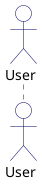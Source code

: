 @startuml did-flow
skinparam backgroundColor transparent
skinparam defalutFontSize 12
skinparam defaultFontName Segoe UI Semibold
skinparam defaultAlign centre
<style>
  sequenceDiagram {
    reference {
      BackGroundColor #ffffff
    }
}
</style>
skinparam sequence {
    ArrowColor #000066
    ActorBorderColor #000066


    ParticipantBorderColor #000066
    ParticipantBackgroundColor #F0F9FF
    ParticipantColor #ffffff

    ActorBackgroundColor #ffffff
}
skinparam ResponseMessageBelowArrow true
!pragma teoz true

actor "User" as user

autonumber

